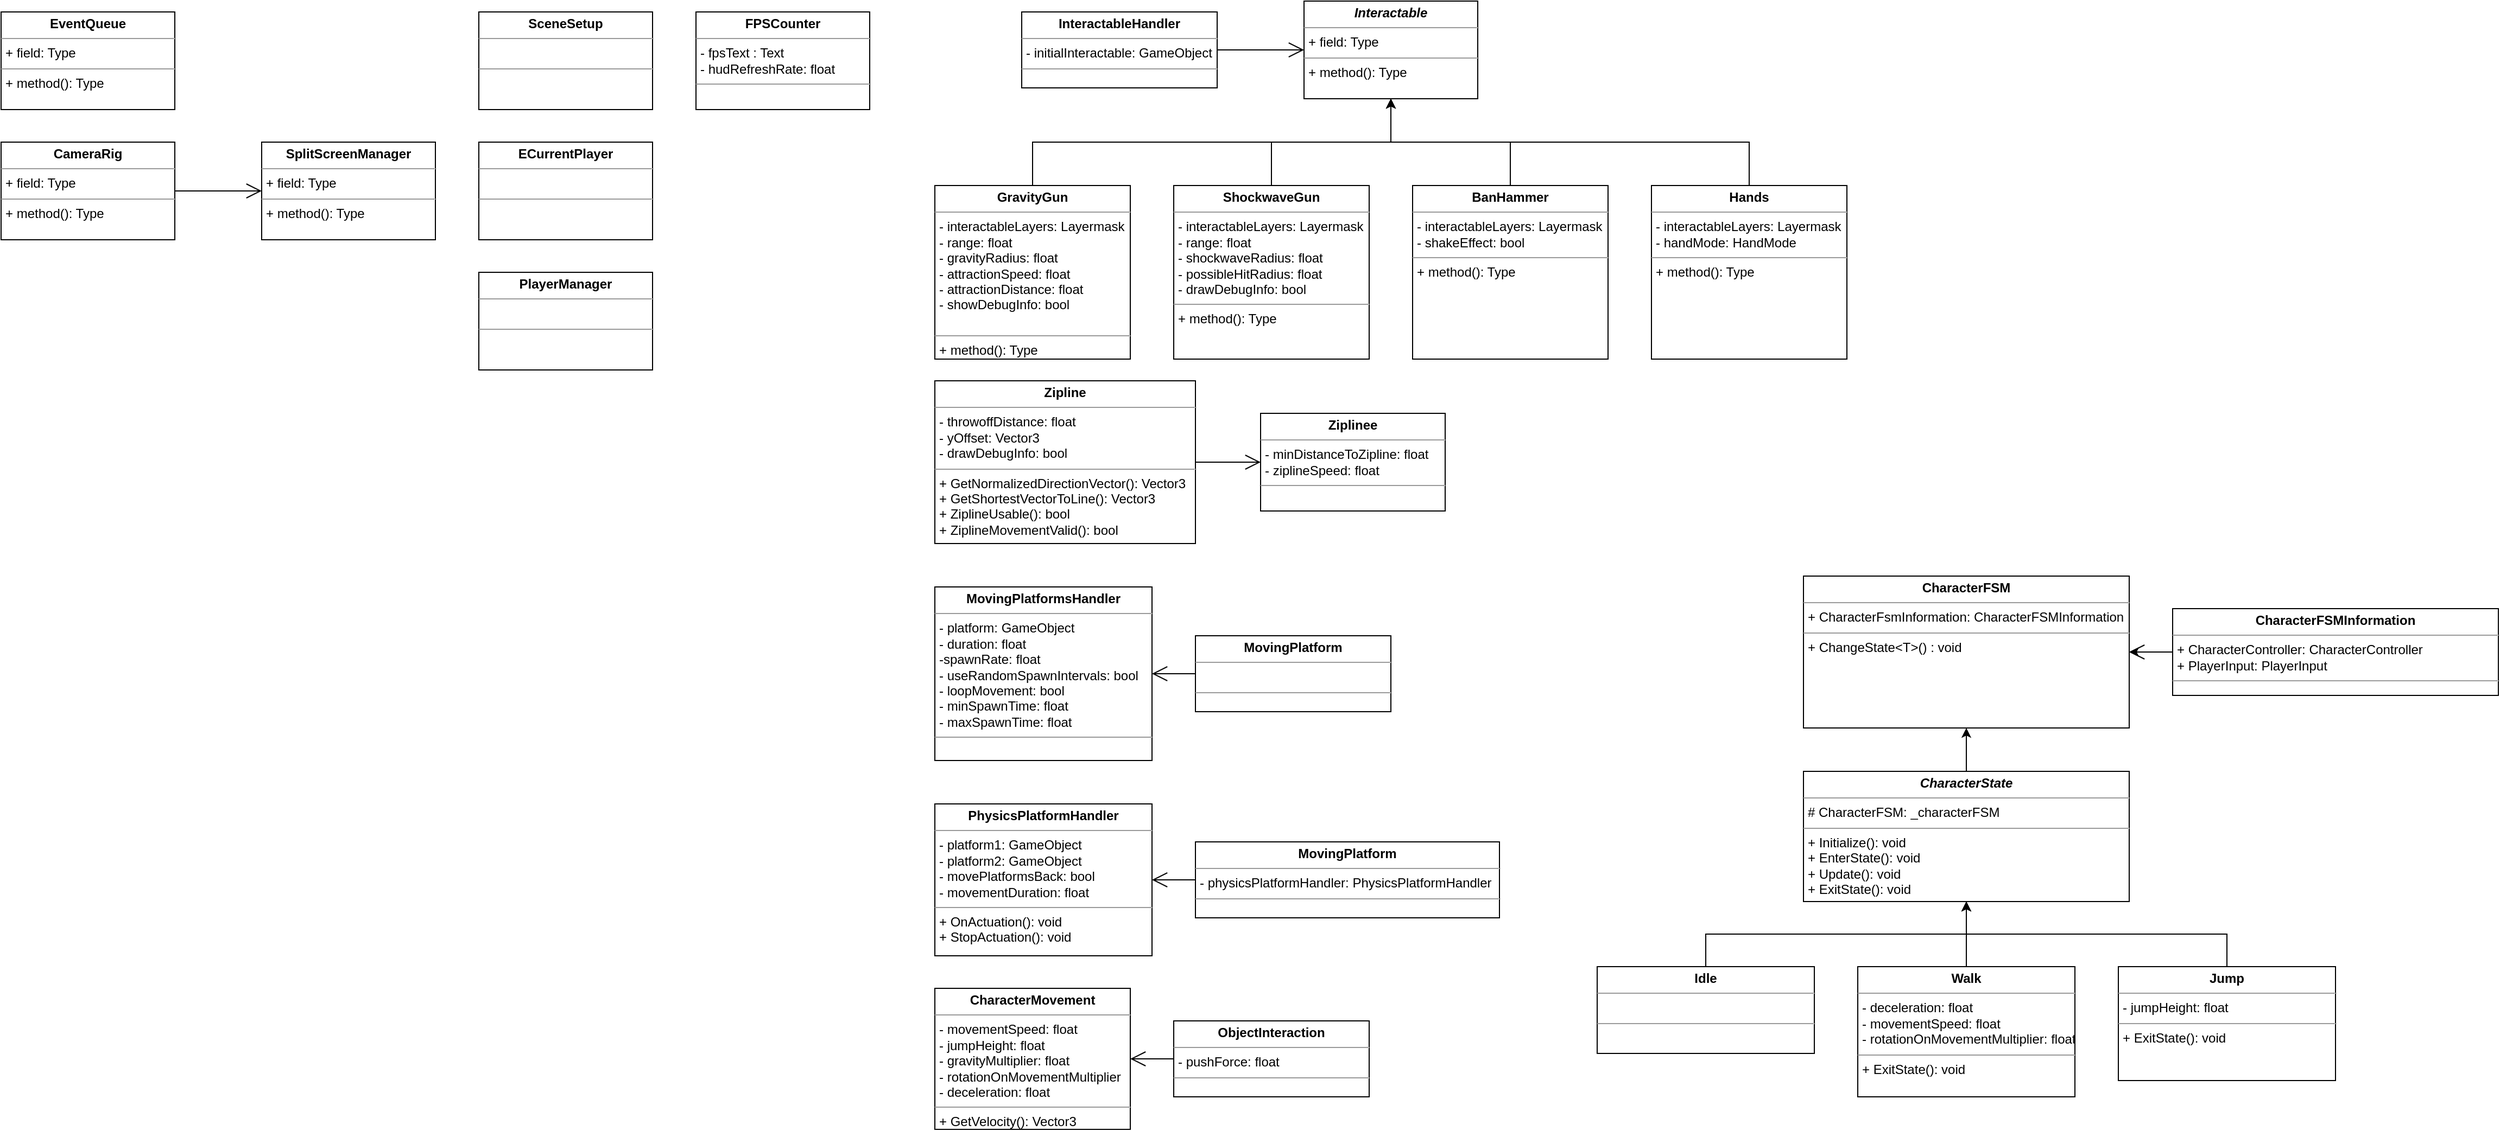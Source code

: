 <mxfile version="14.6.11" type="device"><diagram id="yH4OyXd-muZlfzFdI2m1" name="Page-1"><mxGraphModel dx="2033" dy="1853" grid="1" gridSize="10" guides="1" tooltips="1" connect="1" arrows="1" fold="1" page="1" pageScale="1" pageWidth="850" pageHeight="1100" math="0" shadow="0"><root><mxCell id="0"/><mxCell id="1" parent="0"/><mxCell id="QU2j5CiMK5FPOnWVjBpp-6" value="&lt;p style=&quot;margin: 0px ; margin-top: 4px ; text-align: center&quot;&gt;&lt;b&gt;SceneSetup&lt;/b&gt;&lt;/p&gt;&lt;hr size=&quot;1&quot;&gt;&lt;p style=&quot;margin: 0px ; margin-left: 4px&quot;&gt;&lt;br&gt;&lt;/p&gt;&lt;hr size=&quot;1&quot;&gt;&lt;p style=&quot;margin: 0px ; margin-left: 4px&quot;&gt;&lt;br&gt;&lt;/p&gt;" style="verticalAlign=top;align=left;overflow=fill;fontSize=12;fontFamily=Helvetica;html=1;" parent="1" vertex="1"><mxGeometry x="480" y="40" width="160" height="90" as="geometry"/></mxCell><mxCell id="QU2j5CiMK5FPOnWVjBpp-7" value="&lt;p style=&quot;margin: 0px ; margin-top: 4px ; text-align: center&quot;&gt;&lt;b&gt;EventQueue&lt;/b&gt;&lt;/p&gt;&lt;hr size=&quot;1&quot;&gt;&lt;p style=&quot;margin: 0px ; margin-left: 4px&quot;&gt;+ field: Type&lt;/p&gt;&lt;hr size=&quot;1&quot;&gt;&lt;p style=&quot;margin: 0px ; margin-left: 4px&quot;&gt;+ method(): Type&lt;/p&gt;" style="verticalAlign=top;align=left;overflow=fill;fontSize=12;fontFamily=Helvetica;html=1;" parent="1" vertex="1"><mxGeometry x="40" y="40" width="160" height="90" as="geometry"/></mxCell><mxCell id="QU2j5CiMK5FPOnWVjBpp-8" value="&lt;p style=&quot;margin: 0px ; margin-top: 4px ; text-align: center&quot;&gt;&lt;b&gt;CharacterMovement&lt;/b&gt;&lt;/p&gt;&lt;hr size=&quot;1&quot;&gt;&lt;p style=&quot;margin: 0px ; margin-left: 4px&quot;&gt;- movementSpeed: float&lt;/p&gt;&lt;p style=&quot;margin: 0px ; margin-left: 4px&quot;&gt;- jumpHeight: float&lt;/p&gt;&lt;p style=&quot;margin: 0px ; margin-left: 4px&quot;&gt;- gravityMultiplier: float&lt;/p&gt;&lt;p style=&quot;margin: 0px ; margin-left: 4px&quot;&gt;- rotationOnMovementMultiplier&lt;/p&gt;&lt;p style=&quot;margin: 0px ; margin-left: 4px&quot;&gt;- deceleration: float&lt;/p&gt;&lt;hr size=&quot;1&quot;&gt;&lt;p style=&quot;margin: 0px ; margin-left: 4px&quot;&gt;+ GetVelocity(): Vector3&lt;/p&gt;" style="verticalAlign=top;align=left;overflow=fill;fontSize=12;fontFamily=Helvetica;html=1;" parent="1" vertex="1"><mxGeometry x="900" y="940" width="180" height="130" as="geometry"/></mxCell><mxCell id="QU2j5CiMK5FPOnWVjBpp-9" value="&lt;p style=&quot;margin: 0px ; margin-top: 4px ; text-align: center&quot;&gt;&lt;b&gt;CameraRig&lt;/b&gt;&lt;/p&gt;&lt;hr size=&quot;1&quot;&gt;&lt;p style=&quot;margin: 0px ; margin-left: 4px&quot;&gt;+ field: Type&lt;/p&gt;&lt;hr size=&quot;1&quot;&gt;&lt;p style=&quot;margin: 0px ; margin-left: 4px&quot;&gt;+ method(): Type&lt;/p&gt;" style="verticalAlign=top;align=left;overflow=fill;fontSize=12;fontFamily=Helvetica;html=1;" parent="1" vertex="1"><mxGeometry x="40" y="160" width="160" height="90" as="geometry"/></mxCell><mxCell id="ZBFKvkDz-usnL4fS6_Yj-1" value="&lt;p style=&quot;margin: 0px ; margin-top: 4px ; text-align: center&quot;&gt;&lt;b&gt;SplitScreenManager&lt;/b&gt;&lt;/p&gt;&lt;hr size=&quot;1&quot;&gt;&lt;p style=&quot;margin: 0px ; margin-left: 4px&quot;&gt;+ field: Type&lt;/p&gt;&lt;hr size=&quot;1&quot;&gt;&lt;p style=&quot;margin: 0px ; margin-left: 4px&quot;&gt;+ method(): Type&lt;/p&gt;" style="verticalAlign=top;align=left;overflow=fill;fontSize=12;fontFamily=Helvetica;html=1;" parent="1" vertex="1"><mxGeometry x="280" y="160" width="160" height="90" as="geometry"/></mxCell><mxCell id="ZBFKvkDz-usnL4fS6_Yj-2" value="" style="endArrow=open;endFill=1;endSize=12;html=1;exitX=1;exitY=0.5;exitDx=0;exitDy=0;entryX=0;entryY=0.5;entryDx=0;entryDy=0;" parent="1" source="QU2j5CiMK5FPOnWVjBpp-9" target="ZBFKvkDz-usnL4fS6_Yj-1" edge="1"><mxGeometry width="160" relative="1" as="geometry"><mxPoint x="130" y="420" as="sourcePoint"/><mxPoint x="290" y="420" as="targetPoint"/></mxGeometry></mxCell><mxCell id="L5FeWQHvdpb-xNRL23yN-1" value="&lt;p style=&quot;margin: 0px ; margin-top: 4px ; text-align: center&quot;&gt;&lt;b&gt;&lt;i&gt;Interactable&lt;/i&gt;&lt;/b&gt;&lt;/p&gt;&lt;hr size=&quot;1&quot;&gt;&lt;p style=&quot;margin: 0px ; margin-left: 4px&quot;&gt;+ field: Type&lt;/p&gt;&lt;hr size=&quot;1&quot;&gt;&lt;p style=&quot;margin: 0px ; margin-left: 4px&quot;&gt;+ method(): Type&lt;/p&gt;" style="verticalAlign=top;align=left;overflow=fill;fontSize=12;fontFamily=Helvetica;html=1;" parent="1" vertex="1"><mxGeometry x="1240" y="30" width="160" height="90" as="geometry"/></mxCell><mxCell id="qyXTJCJTyyQWVQJNUOKg-6" style="edgeStyle=orthogonalEdgeStyle;rounded=0;orthogonalLoop=1;jettySize=auto;html=1;" edge="1" parent="1" source="L5FeWQHvdpb-xNRL23yN-2" target="L5FeWQHvdpb-xNRL23yN-1"><mxGeometry relative="1" as="geometry"><Array as="points"><mxPoint x="990" y="160"/><mxPoint x="1320" y="160"/></Array></mxGeometry></mxCell><mxCell id="L5FeWQHvdpb-xNRL23yN-2" value="&lt;p style=&quot;margin: 0px ; margin-top: 4px ; text-align: center&quot;&gt;&lt;b&gt;GravityGun&lt;/b&gt;&lt;/p&gt;&lt;hr size=&quot;1&quot;&gt;&lt;p style=&quot;margin: 0px ; margin-left: 4px&quot;&gt;- interactableLayers: Layermask&lt;/p&gt;&lt;p style=&quot;margin: 0px ; margin-left: 4px&quot;&gt;- range: float&lt;/p&gt;&lt;p style=&quot;margin: 0px ; margin-left: 4px&quot;&gt;- gravityRadius: float&lt;/p&gt;&lt;p style=&quot;margin: 0px ; margin-left: 4px&quot;&gt;- attractionSpeed: float&lt;/p&gt;&lt;p style=&quot;margin: 0px ; margin-left: 4px&quot;&gt;- attractionDistance: float&lt;/p&gt;&lt;p style=&quot;margin: 0px ; margin-left: 4px&quot;&gt;- showDebugInfo: bool&lt;/p&gt;&lt;p style=&quot;margin: 0px ; margin-left: 4px&quot;&gt;&lt;br&gt;&lt;/p&gt;&lt;hr size=&quot;1&quot;&gt;&lt;p style=&quot;margin: 0px ; margin-left: 4px&quot;&gt;+ method(): Type&lt;/p&gt;" style="verticalAlign=top;align=left;overflow=fill;fontSize=12;fontFamily=Helvetica;html=1;" parent="1" vertex="1"><mxGeometry x="900" y="200" width="180" height="160" as="geometry"/></mxCell><mxCell id="qyXTJCJTyyQWVQJNUOKg-7" style="edgeStyle=orthogonalEdgeStyle;rounded=0;orthogonalLoop=1;jettySize=auto;html=1;" edge="1" parent="1" source="L5FeWQHvdpb-xNRL23yN-3" target="L5FeWQHvdpb-xNRL23yN-1"><mxGeometry relative="1" as="geometry"/></mxCell><mxCell id="L5FeWQHvdpb-xNRL23yN-3" value="&lt;p style=&quot;margin: 0px ; margin-top: 4px ; text-align: center&quot;&gt;&lt;b&gt;ShockwaveGun&lt;/b&gt;&lt;/p&gt;&lt;hr size=&quot;1&quot;&gt;&lt;p style=&quot;margin: 0px ; margin-left: 4px&quot;&gt;- interactableLayers: Layermask&lt;/p&gt;&lt;p style=&quot;margin: 0px ; margin-left: 4px&quot;&gt;- range: float&lt;/p&gt;&lt;p style=&quot;margin: 0px ; margin-left: 4px&quot;&gt;- shockwaveRadius: float&lt;/p&gt;&lt;p style=&quot;margin: 0px ; margin-left: 4px&quot;&gt;- possibleHitRadius: float&lt;/p&gt;&lt;p style=&quot;margin: 0px ; margin-left: 4px&quot;&gt;- drawDebugInfo: bool&lt;/p&gt;&lt;hr size=&quot;1&quot;&gt;&lt;p style=&quot;margin: 0px ; margin-left: 4px&quot;&gt;+ method(): Type&lt;/p&gt;" style="verticalAlign=top;align=left;overflow=fill;fontSize=12;fontFamily=Helvetica;html=1;" parent="1" vertex="1"><mxGeometry x="1120" y="200" width="180" height="160" as="geometry"/></mxCell><mxCell id="qyXTJCJTyyQWVQJNUOKg-8" style="edgeStyle=orthogonalEdgeStyle;rounded=0;orthogonalLoop=1;jettySize=auto;html=1;" edge="1" parent="1" source="qyXTJCJTyyQWVQJNUOKg-2" target="L5FeWQHvdpb-xNRL23yN-1"><mxGeometry relative="1" as="geometry"/></mxCell><mxCell id="qyXTJCJTyyQWVQJNUOKg-2" value="&lt;p style=&quot;margin: 0px ; margin-top: 4px ; text-align: center&quot;&gt;&lt;b&gt;BanHammer&lt;/b&gt;&lt;/p&gt;&lt;hr size=&quot;1&quot;&gt;&lt;p style=&quot;margin: 0px ; margin-left: 4px&quot;&gt;- interactableLayers: Layermask&lt;/p&gt;&lt;p style=&quot;margin: 0px ; margin-left: 4px&quot;&gt;- shakeEffect: bool&lt;/p&gt;&lt;hr size=&quot;1&quot;&gt;&lt;p style=&quot;margin: 0px ; margin-left: 4px&quot;&gt;+ method(): Type&lt;/p&gt;" style="verticalAlign=top;align=left;overflow=fill;fontSize=12;fontFamily=Helvetica;html=1;" vertex="1" parent="1"><mxGeometry x="1340" y="200" width="180" height="160" as="geometry"/></mxCell><mxCell id="qyXTJCJTyyQWVQJNUOKg-9" style="edgeStyle=orthogonalEdgeStyle;rounded=0;orthogonalLoop=1;jettySize=auto;html=1;" edge="1" parent="1" source="qyXTJCJTyyQWVQJNUOKg-3" target="L5FeWQHvdpb-xNRL23yN-1"><mxGeometry relative="1" as="geometry"><Array as="points"><mxPoint x="1650" y="160"/><mxPoint x="1320" y="160"/></Array></mxGeometry></mxCell><mxCell id="qyXTJCJTyyQWVQJNUOKg-3" value="&lt;p style=&quot;margin: 0px ; margin-top: 4px ; text-align: center&quot;&gt;&lt;b&gt;Hands&lt;/b&gt;&lt;/p&gt;&lt;hr size=&quot;1&quot;&gt;&lt;p style=&quot;margin: 0px ; margin-left: 4px&quot;&gt;- interactableLayers: Layermask&lt;/p&gt;&lt;p style=&quot;margin: 0px ; margin-left: 4px&quot;&gt;- handMode: HandMode&lt;/p&gt;&lt;hr size=&quot;1&quot;&gt;&lt;p style=&quot;margin: 0px ; margin-left: 4px&quot;&gt;+ method(): Type&lt;/p&gt;" style="verticalAlign=top;align=left;overflow=fill;fontSize=12;fontFamily=Helvetica;html=1;" vertex="1" parent="1"><mxGeometry x="1560" y="200" width="180" height="160" as="geometry"/></mxCell><mxCell id="qyXTJCJTyyQWVQJNUOKg-10" value="&lt;p style=&quot;margin: 0px ; margin-top: 4px ; text-align: center&quot;&gt;&lt;b&gt;Zipline&lt;/b&gt;&lt;/p&gt;&lt;hr size=&quot;1&quot;&gt;&lt;p style=&quot;margin: 0px ; margin-left: 4px&quot;&gt;- throwoffDistance: float&lt;/p&gt;&lt;p style=&quot;margin: 0px ; margin-left: 4px&quot;&gt;- yOffset: Vector3&lt;/p&gt;&lt;p style=&quot;margin: 0px ; margin-left: 4px&quot;&gt;- drawDebugInfo: bool&lt;/p&gt;&lt;hr size=&quot;1&quot;&gt;&lt;p style=&quot;margin: 0px ; margin-left: 4px&quot;&gt;+ GetNormalizedDirectionVector(): Vector3&lt;/p&gt;&lt;p style=&quot;margin: 0px ; margin-left: 4px&quot;&gt;+ GetShortestVectorToLine(): Vector3&lt;/p&gt;&lt;p style=&quot;margin: 0px ; margin-left: 4px&quot;&gt;+ ZiplineUsable(): bool&lt;/p&gt;&lt;p style=&quot;margin: 0px ; margin-left: 4px&quot;&gt;+ ZiplineMovementValid(): bool&lt;/p&gt;" style="verticalAlign=top;align=left;overflow=fill;fontSize=12;fontFamily=Helvetica;html=1;" vertex="1" parent="1"><mxGeometry x="900" y="380" width="240" height="150" as="geometry"/></mxCell><mxCell id="qyXTJCJTyyQWVQJNUOKg-11" value="&lt;p style=&quot;margin: 0px ; margin-top: 4px ; text-align: center&quot;&gt;&lt;b&gt;Ziplinee&lt;/b&gt;&lt;/p&gt;&lt;hr size=&quot;1&quot;&gt;&lt;p style=&quot;margin: 0px ; margin-left: 4px&quot;&gt;- minDistanceToZipline: float&lt;/p&gt;&lt;p style=&quot;margin: 0px ; margin-left: 4px&quot;&gt;- ziplineSpeed: float&lt;/p&gt;&lt;hr size=&quot;1&quot;&gt;&lt;p style=&quot;margin: 0px ; margin-left: 4px&quot;&gt;&lt;br&gt;&lt;/p&gt;" style="verticalAlign=top;align=left;overflow=fill;fontSize=12;fontFamily=Helvetica;html=1;" vertex="1" parent="1"><mxGeometry x="1200" y="410" width="170" height="90" as="geometry"/></mxCell><mxCell id="qyXTJCJTyyQWVQJNUOKg-15" value="" style="endArrow=open;endFill=1;endSize=12;html=1;" edge="1" parent="1" source="qyXTJCJTyyQWVQJNUOKg-10" target="qyXTJCJTyyQWVQJNUOKg-11"><mxGeometry width="160" relative="1" as="geometry"><mxPoint x="1070" y="480" as="sourcePoint"/><mxPoint x="1230" y="480" as="targetPoint"/></mxGeometry></mxCell><mxCell id="qyXTJCJTyyQWVQJNUOKg-16" value="&lt;p style=&quot;margin: 0px ; margin-top: 4px ; text-align: center&quot;&gt;&lt;b&gt;InteractableHandler&lt;/b&gt;&lt;/p&gt;&lt;hr size=&quot;1&quot;&gt;&lt;p style=&quot;margin: 0px ; margin-left: 4px&quot;&gt;- initialInteractable: GameObject&lt;/p&gt;&lt;hr size=&quot;1&quot;&gt;&lt;p style=&quot;margin: 0px ; margin-left: 4px&quot;&gt;&lt;br&gt;&lt;/p&gt;" style="verticalAlign=top;align=left;overflow=fill;fontSize=12;fontFamily=Helvetica;html=1;" vertex="1" parent="1"><mxGeometry x="980" y="40" width="180" height="70" as="geometry"/></mxCell><mxCell id="qyXTJCJTyyQWVQJNUOKg-17" value="" style="endArrow=open;endFill=1;endSize=12;html=1;" edge="1" parent="1" source="qyXTJCJTyyQWVQJNUOKg-16" target="L5FeWQHvdpb-xNRL23yN-1"><mxGeometry width="160" relative="1" as="geometry"><mxPoint x="1240" y="340" as="sourcePoint"/><mxPoint x="1400" y="340" as="targetPoint"/></mxGeometry></mxCell><mxCell id="qyXTJCJTyyQWVQJNUOKg-18" value="&lt;p style=&quot;margin: 0px ; margin-top: 4px ; text-align: center&quot;&gt;&lt;b&gt;ObjectInteraction&lt;/b&gt;&lt;/p&gt;&lt;hr size=&quot;1&quot;&gt;&lt;p style=&quot;margin: 0px ; margin-left: 4px&quot;&gt;- pushForce: float&lt;/p&gt;&lt;hr size=&quot;1&quot;&gt;&lt;p style=&quot;margin: 0px ; margin-left: 4px&quot;&gt;&lt;br&gt;&lt;/p&gt;" style="verticalAlign=top;align=left;overflow=fill;fontSize=12;fontFamily=Helvetica;html=1;" vertex="1" parent="1"><mxGeometry x="1120" y="970" width="180" height="70" as="geometry"/></mxCell><mxCell id="qyXTJCJTyyQWVQJNUOKg-19" value="" style="endArrow=open;endFill=1;endSize=12;html=1;" edge="1" parent="1" source="qyXTJCJTyyQWVQJNUOKg-18" target="QU2j5CiMK5FPOnWVjBpp-8"><mxGeometry width="160" relative="1" as="geometry"><mxPoint x="1090" y="770" as="sourcePoint"/><mxPoint x="1250" y="770" as="targetPoint"/></mxGeometry></mxCell><mxCell id="qyXTJCJTyyQWVQJNUOKg-20" value="&lt;p style=&quot;margin: 0px ; margin-top: 4px ; text-align: center&quot;&gt;&lt;b&gt;MovingPlatformsHandler&lt;/b&gt;&lt;/p&gt;&lt;hr size=&quot;1&quot;&gt;&lt;p style=&quot;margin: 0px ; margin-left: 4px&quot;&gt;- platform: GameObject&lt;/p&gt;&lt;p style=&quot;margin: 0px ; margin-left: 4px&quot;&gt;- duration: float&lt;/p&gt;&lt;p style=&quot;margin: 0px ; margin-left: 4px&quot;&gt;-spawnRate: float&lt;/p&gt;&lt;p style=&quot;margin: 0px ; margin-left: 4px&quot;&gt;- useRandomSpawnIntervals: bool&lt;/p&gt;&lt;p style=&quot;margin: 0px ; margin-left: 4px&quot;&gt;- loopMovement: bool&lt;/p&gt;&lt;p style=&quot;margin: 0px ; margin-left: 4px&quot;&gt;- minSpawnTime: float&lt;/p&gt;&lt;p style=&quot;margin: 0px ; margin-left: 4px&quot;&gt;- maxSpawnTime: float&lt;/p&gt;&lt;hr size=&quot;1&quot;&gt;&lt;p style=&quot;margin: 0px ; margin-left: 4px&quot;&gt;&lt;br&gt;&lt;/p&gt;" style="verticalAlign=top;align=left;overflow=fill;fontSize=12;fontFamily=Helvetica;html=1;" vertex="1" parent="1"><mxGeometry x="900" y="570" width="200" height="160" as="geometry"/></mxCell><mxCell id="qyXTJCJTyyQWVQJNUOKg-21" value="&lt;p style=&quot;margin: 0px ; margin-top: 4px ; text-align: center&quot;&gt;&lt;b&gt;MovingPlatform&lt;/b&gt;&lt;/p&gt;&lt;hr size=&quot;1&quot;&gt;&lt;p style=&quot;margin: 0px ; margin-left: 4px&quot;&gt;&lt;br&gt;&lt;/p&gt;&lt;hr size=&quot;1&quot;&gt;&lt;p style=&quot;margin: 0px ; margin-left: 4px&quot;&gt;&lt;br&gt;&lt;/p&gt;" style="verticalAlign=top;align=left;overflow=fill;fontSize=12;fontFamily=Helvetica;html=1;" vertex="1" parent="1"><mxGeometry x="1140" y="615" width="180" height="70" as="geometry"/></mxCell><mxCell id="qyXTJCJTyyQWVQJNUOKg-22" value="" style="endArrow=open;endFill=1;endSize=12;html=1;" edge="1" parent="1" source="qyXTJCJTyyQWVQJNUOKg-21" target="qyXTJCJTyyQWVQJNUOKg-20"><mxGeometry width="160" relative="1" as="geometry"><mxPoint x="1120" y="810" as="sourcePoint"/><mxPoint x="1280" y="810" as="targetPoint"/></mxGeometry></mxCell><mxCell id="qyXTJCJTyyQWVQJNUOKg-23" value="&lt;p style=&quot;margin: 0px ; margin-top: 4px ; text-align: center&quot;&gt;&lt;b&gt;PhysicsPlatformHandler&lt;/b&gt;&lt;/p&gt;&lt;hr size=&quot;1&quot;&gt;&lt;p style=&quot;margin: 0px ; margin-left: 4px&quot;&gt;- platform1: GameObject&lt;/p&gt;&lt;p style=&quot;margin: 0px ; margin-left: 4px&quot;&gt;- platform2: GameObject&lt;/p&gt;&lt;p style=&quot;margin: 0px ; margin-left: 4px&quot;&gt;- movePlatformsBack: bool&lt;/p&gt;&lt;p style=&quot;margin: 0px ; margin-left: 4px&quot;&gt;- movementDuration: float&lt;/p&gt;&lt;hr size=&quot;1&quot;&gt;&lt;p style=&quot;margin: 0px ; margin-left: 4px&quot;&gt;+ OnActuation(): void&lt;/p&gt;&lt;p style=&quot;margin: 0px ; margin-left: 4px&quot;&gt;+ StopActuation(): void&lt;/p&gt;" style="verticalAlign=top;align=left;overflow=fill;fontSize=12;fontFamily=Helvetica;html=1;" vertex="1" parent="1"><mxGeometry x="900" y="770" width="200" height="140" as="geometry"/></mxCell><mxCell id="qyXTJCJTyyQWVQJNUOKg-24" value="&lt;p style=&quot;margin: 0px ; margin-top: 4px ; text-align: center&quot;&gt;&lt;b&gt;MovingPlatform&lt;/b&gt;&lt;/p&gt;&lt;hr size=&quot;1&quot;&gt;&lt;p style=&quot;margin: 0px ; margin-left: 4px&quot;&gt;- physicsPlatformHandler: PhysicsPlatformHandler&lt;/p&gt;&lt;hr size=&quot;1&quot;&gt;&lt;p style=&quot;margin: 0px ; margin-left: 4px&quot;&gt;&lt;br&gt;&lt;/p&gt;" style="verticalAlign=top;align=left;overflow=fill;fontSize=12;fontFamily=Helvetica;html=1;" vertex="1" parent="1"><mxGeometry x="1140" y="805" width="280" height="70" as="geometry"/></mxCell><mxCell id="qyXTJCJTyyQWVQJNUOKg-25" value="" style="endArrow=open;endFill=1;endSize=12;html=1;" edge="1" parent="1" source="qyXTJCJTyyQWVQJNUOKg-24" target="qyXTJCJTyyQWVQJNUOKg-23"><mxGeometry width="160" relative="1" as="geometry"><mxPoint x="1130" y="660" as="sourcePoint"/><mxPoint x="1090" y="660" as="targetPoint"/></mxGeometry></mxCell><mxCell id="qyXTJCJTyyQWVQJNUOKg-26" value="&lt;p style=&quot;margin: 0px ; margin-top: 4px ; text-align: center&quot;&gt;&lt;b&gt;CharacterFSM&lt;/b&gt;&lt;/p&gt;&lt;hr size=&quot;1&quot;&gt;&lt;p style=&quot;margin: 0px ; margin-left: 4px&quot;&gt;+ CharacterFsmInformation: CharacterFSMInformation&lt;/p&gt;&lt;hr size=&quot;1&quot;&gt;&lt;p style=&quot;margin: 0px ; margin-left: 4px&quot;&gt;+ ChangeState&amp;lt;T&amp;gt;() : void&lt;/p&gt;" style="verticalAlign=top;align=left;overflow=fill;fontSize=12;fontFamily=Helvetica;html=1;" vertex="1" parent="1"><mxGeometry x="1700" y="560" width="300" height="140" as="geometry"/></mxCell><mxCell id="qyXTJCJTyyQWVQJNUOKg-36" value="" style="edgeStyle=orthogonalEdgeStyle;rounded=0;orthogonalLoop=1;jettySize=auto;html=1;" edge="1" parent="1" source="qyXTJCJTyyQWVQJNUOKg-27" target="qyXTJCJTyyQWVQJNUOKg-26"><mxGeometry relative="1" as="geometry"/></mxCell><mxCell id="qyXTJCJTyyQWVQJNUOKg-27" value="&lt;p style=&quot;margin: 0px ; margin-top: 4px ; text-align: center&quot;&gt;&lt;span style=&quot;text-align: left&quot;&gt;&lt;b&gt;CharacterFSMInformation&lt;/b&gt;&lt;/span&gt;&lt;br&gt;&lt;/p&gt;&lt;hr size=&quot;1&quot;&gt;&lt;p style=&quot;margin: 0px ; margin-left: 4px&quot;&gt;+ CharacterController: CharacterController&lt;/p&gt;&lt;p style=&quot;margin: 0px ; margin-left: 4px&quot;&gt;+ PlayerInput: PlayerInput&lt;/p&gt;&lt;hr size=&quot;1&quot;&gt;&lt;p style=&quot;margin: 0px ; margin-left: 4px&quot;&gt;&lt;br&gt;&lt;/p&gt;" style="verticalAlign=top;align=left;overflow=fill;fontSize=12;fontFamily=Helvetica;html=1;" vertex="1" parent="1"><mxGeometry x="2040" y="590" width="300" height="80" as="geometry"/></mxCell><mxCell id="qyXTJCJTyyQWVQJNUOKg-28" value="" style="endArrow=open;endFill=1;endSize=12;html=1;" edge="1" parent="1" source="qyXTJCJTyyQWVQJNUOKg-27" target="qyXTJCJTyyQWVQJNUOKg-26"><mxGeometry width="160" relative="1" as="geometry"><mxPoint x="1850" y="500" as="sourcePoint"/><mxPoint x="1910" y="500" as="targetPoint"/></mxGeometry></mxCell><mxCell id="qyXTJCJTyyQWVQJNUOKg-29" value="&lt;p style=&quot;margin: 0px ; margin-top: 4px ; text-align: center&quot;&gt;&lt;span style=&quot;text-align: left&quot;&gt;&lt;b&gt;&lt;i&gt;CharacterState&lt;/i&gt;&lt;/b&gt;&lt;/span&gt;&lt;br&gt;&lt;/p&gt;&lt;hr size=&quot;1&quot;&gt;&lt;p style=&quot;margin: 0px ; margin-left: 4px&quot;&gt;# CharacterFSM: _characterFSM&lt;/p&gt;&lt;hr size=&quot;1&quot;&gt;&lt;p style=&quot;margin: 0px ; margin-left: 4px&quot;&gt;+ Initialize(): void&lt;/p&gt;&lt;p style=&quot;margin: 0px ; margin-left: 4px&quot;&gt;+ EnterState(): void&lt;/p&gt;&lt;p style=&quot;margin: 0px ; margin-left: 4px&quot;&gt;+ Update(): void&lt;/p&gt;&lt;p style=&quot;margin: 0px ; margin-left: 4px&quot;&gt;+ ExitState(): void&lt;/p&gt;" style="verticalAlign=top;align=left;overflow=fill;fontSize=12;fontFamily=Helvetica;html=1;" vertex="1" parent="1"><mxGeometry x="1700" y="740" width="300" height="120" as="geometry"/></mxCell><mxCell id="qyXTJCJTyyQWVQJNUOKg-33" style="edgeStyle=orthogonalEdgeStyle;rounded=0;orthogonalLoop=1;jettySize=auto;html=1;" edge="1" parent="1" source="qyXTJCJTyyQWVQJNUOKg-30" target="qyXTJCJTyyQWVQJNUOKg-29"><mxGeometry relative="1" as="geometry"/></mxCell><mxCell id="qyXTJCJTyyQWVQJNUOKg-30" value="&lt;p style=&quot;margin: 0px ; margin-top: 4px ; text-align: center&quot;&gt;&lt;span style=&quot;text-align: left&quot;&gt;&lt;b&gt;Idle&lt;/b&gt;&lt;/span&gt;&lt;br&gt;&lt;/p&gt;&lt;hr size=&quot;1&quot;&gt;&lt;p style=&quot;margin: 0px ; margin-left: 4px&quot;&gt;&lt;br&gt;&lt;/p&gt;&lt;hr size=&quot;1&quot;&gt;&lt;p style=&quot;margin: 0px ; margin-left: 4px&quot;&gt;&lt;br&gt;&lt;/p&gt;" style="verticalAlign=top;align=left;overflow=fill;fontSize=12;fontFamily=Helvetica;html=1;" vertex="1" parent="1"><mxGeometry x="1510" y="920" width="200" height="80" as="geometry"/></mxCell><mxCell id="qyXTJCJTyyQWVQJNUOKg-34" style="edgeStyle=orthogonalEdgeStyle;rounded=0;orthogonalLoop=1;jettySize=auto;html=1;" edge="1" parent="1" source="qyXTJCJTyyQWVQJNUOKg-31" target="qyXTJCJTyyQWVQJNUOKg-29"><mxGeometry relative="1" as="geometry"/></mxCell><mxCell id="qyXTJCJTyyQWVQJNUOKg-31" value="&lt;p style=&quot;margin: 0px ; margin-top: 4px ; text-align: center&quot;&gt;&lt;span style=&quot;text-align: left&quot;&gt;&lt;b&gt;Walk&lt;/b&gt;&lt;/span&gt;&lt;br&gt;&lt;/p&gt;&lt;hr size=&quot;1&quot;&gt;&lt;p style=&quot;margin: 0px ; margin-left: 4px&quot;&gt;- deceleration: float&lt;/p&gt;&lt;p style=&quot;margin: 0px ; margin-left: 4px&quot;&gt;- movementSpeed: float&lt;/p&gt;&lt;p style=&quot;margin: 0px ; margin-left: 4px&quot;&gt;- rotationOnMovementMultiplier: float&lt;/p&gt;&lt;hr size=&quot;1&quot;&gt;&lt;p style=&quot;margin: 0px ; margin-left: 4px&quot;&gt;+ ExitState(): void&lt;/p&gt;" style="verticalAlign=top;align=left;overflow=fill;fontSize=12;fontFamily=Helvetica;html=1;" vertex="1" parent="1"><mxGeometry x="1750" y="920" width="200" height="120" as="geometry"/></mxCell><mxCell id="qyXTJCJTyyQWVQJNUOKg-35" style="edgeStyle=orthogonalEdgeStyle;rounded=0;orthogonalLoop=1;jettySize=auto;html=1;" edge="1" parent="1" source="qyXTJCJTyyQWVQJNUOKg-32" target="qyXTJCJTyyQWVQJNUOKg-29"><mxGeometry relative="1" as="geometry"/></mxCell><mxCell id="qyXTJCJTyyQWVQJNUOKg-32" value="&lt;p style=&quot;margin: 0px ; margin-top: 4px ; text-align: center&quot;&gt;&lt;span style=&quot;text-align: left&quot;&gt;&lt;b&gt;Jump&lt;/b&gt;&lt;/span&gt;&lt;br&gt;&lt;/p&gt;&lt;hr size=&quot;1&quot;&gt;&lt;p style=&quot;margin: 0px ; margin-left: 4px&quot;&gt;- jumpHeight: float&lt;/p&gt;&lt;hr size=&quot;1&quot;&gt;&lt;p style=&quot;margin: 0px ; margin-left: 4px&quot;&gt;+ ExitState(): void&lt;/p&gt;" style="verticalAlign=top;align=left;overflow=fill;fontSize=12;fontFamily=Helvetica;html=1;" vertex="1" parent="1"><mxGeometry x="1990" y="920" width="200" height="105" as="geometry"/></mxCell><mxCell id="qyXTJCJTyyQWVQJNUOKg-37" value="" style="edgeStyle=orthogonalEdgeStyle;rounded=0;orthogonalLoop=1;jettySize=auto;html=1;" edge="1" parent="1" source="qyXTJCJTyyQWVQJNUOKg-29" target="qyXTJCJTyyQWVQJNUOKg-26"><mxGeometry relative="1" as="geometry"><mxPoint x="1870" y="730.0" as="sourcePoint"/><mxPoint x="1830" y="730.0" as="targetPoint"/></mxGeometry></mxCell><mxCell id="qyXTJCJTyyQWVQJNUOKg-38" value="&lt;p style=&quot;margin: 0px ; margin-top: 4px ; text-align: center&quot;&gt;&lt;b&gt;ECurrentPlayer&lt;/b&gt;&lt;/p&gt;&lt;hr size=&quot;1&quot;&gt;&lt;p style=&quot;margin: 0px ; margin-left: 4px&quot;&gt;&lt;br&gt;&lt;/p&gt;&lt;hr size=&quot;1&quot;&gt;&lt;p style=&quot;margin: 0px ; margin-left: 4px&quot;&gt;&lt;br&gt;&lt;/p&gt;" style="verticalAlign=top;align=left;overflow=fill;fontSize=12;fontFamily=Helvetica;html=1;" vertex="1" parent="1"><mxGeometry x="480" y="160" width="160" height="90" as="geometry"/></mxCell><mxCell id="qyXTJCJTyyQWVQJNUOKg-39" value="&lt;p style=&quot;margin: 0px ; margin-top: 4px ; text-align: center&quot;&gt;&lt;b&gt;PlayerManager&lt;/b&gt;&lt;/p&gt;&lt;hr size=&quot;1&quot;&gt;&lt;p style=&quot;margin: 0px ; margin-left: 4px&quot;&gt;&lt;br&gt;&lt;/p&gt;&lt;hr size=&quot;1&quot;&gt;&lt;p style=&quot;margin: 0px ; margin-left: 4px&quot;&gt;&lt;br&gt;&lt;/p&gt;" style="verticalAlign=top;align=left;overflow=fill;fontSize=12;fontFamily=Helvetica;html=1;" vertex="1" parent="1"><mxGeometry x="480" y="280" width="160" height="90" as="geometry"/></mxCell><mxCell id="qyXTJCJTyyQWVQJNUOKg-40" value="&lt;p style=&quot;margin: 0px ; margin-top: 4px ; text-align: center&quot;&gt;&lt;b&gt;FPSCounter&lt;/b&gt;&lt;/p&gt;&lt;hr size=&quot;1&quot;&gt;&lt;p style=&quot;margin: 0px ; margin-left: 4px&quot;&gt;- fpsText : Text&lt;/p&gt;&lt;p style=&quot;margin: 0px ; margin-left: 4px&quot;&gt;- hudRefreshRate: float&lt;/p&gt;&lt;hr size=&quot;1&quot;&gt;&lt;p style=&quot;margin: 0px ; margin-left: 4px&quot;&gt;&lt;br&gt;&lt;/p&gt;" style="verticalAlign=top;align=left;overflow=fill;fontSize=12;fontFamily=Helvetica;html=1;" vertex="1" parent="1"><mxGeometry x="680" y="40" width="160" height="90" as="geometry"/></mxCell></root></mxGraphModel></diagram></mxfile>